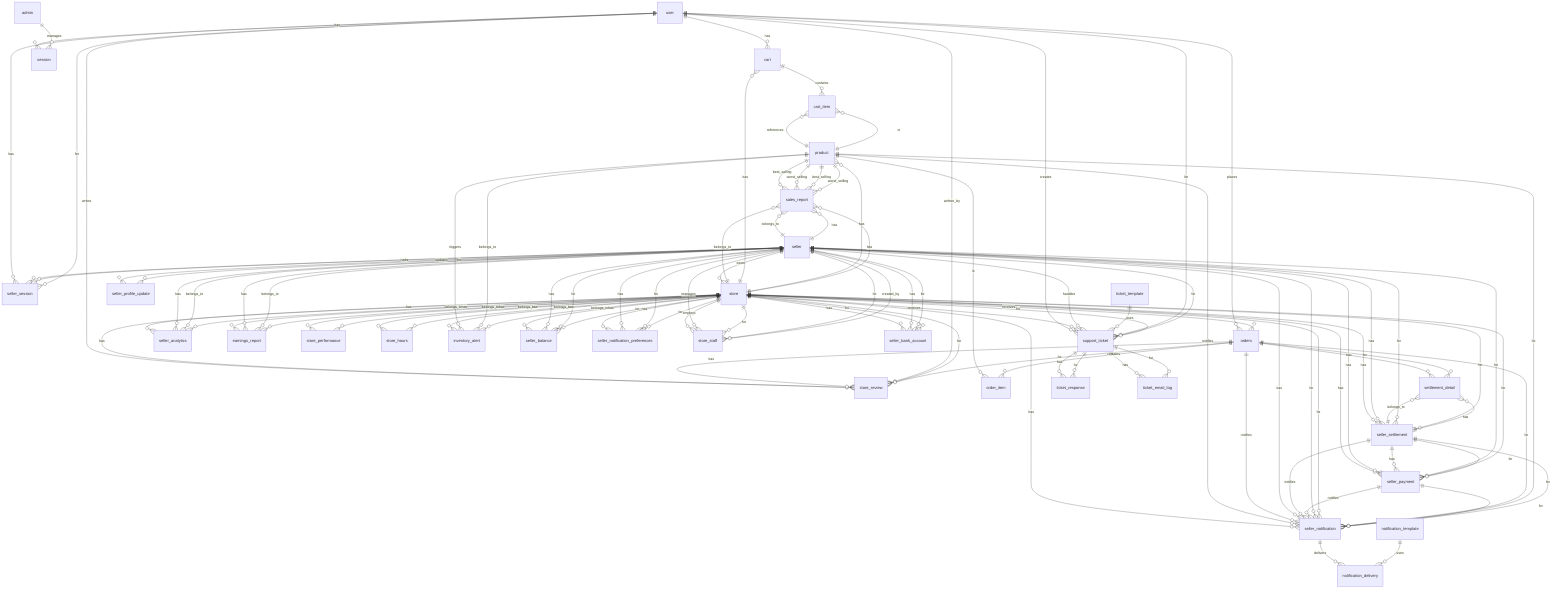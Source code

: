 erDiagram
  user ||--o{ cart : has
  user ||--o{ orders : places
  user ||--o{ store_review : writes
  user ||--o{ session : has
  user ||--o{ support_ticket : creates
  user ||--o{ seller_session : has

  admin ||--o{ session : manages

  store ||--o{ cart : has
  store ||--o{ product : has
  store ||--o{ orders : receives
  store ||--o{ seller_analytics : has
  store ||--o{ sales_report : has
  store ||--o{ earnings_report : has
  store ||--o{ store_performance : has
  store ||--o{ store_hours : has
  store ||--o{ inventory_alert : has
  store ||--o{ store_review : has
  store ||--o{ seller_settlement : has
  store ||--o{ seller_payment : has
  store ||--o{ seller_balance : has
  store ||--o{ seller_notification : has
  store ||--o{ seller_notification_preferences : has
  store ||--o{ store_staff : employs
  store ||--o{ seller_bank_account : has
  store ||--o{ support_ticket : receives

  cart ||--o{ cart_item : contains
  cart_item }o--|| product : references

  product ||--o{ cart_item : in
  product ||--o{ order_item : in
  product ||--o{ sales_report : best_selling
  product ||--o{ sales_report : worst_selling
  product ||--o{ inventory_alert : triggers
  product ||--o{ seller_notification : notifies

  orders ||--o{ order_item : contains
  orders ||--o{ store_review : has
  orders ||--o{ settlement_detail : has
  orders ||--o{ seller_notification : notifies

  seller ||--o{ store : owns
  seller ||--o{ seller_analytics : has
  seller ||--o{ sales_report : has
  seller ||--o{ earnings_report : has
  seller ||--o{ seller_settlement : has
  seller ||--o{ seller_payment : has
  seller ||--o{ seller_balance : has
  seller ||--o{ seller_notification : has
  seller ||--o{ seller_notification_preferences : has
  seller ||--o{ store_staff : manages
  seller ||--o{ seller_bank_account : has
  seller ||--o{ seller_profile_update : updates
  seller ||--o{ seller_session : has
  seller ||--o{ support_ticket : handles

  seller_analytics }o--|| seller : belongs_to
  seller_analytics }o--|| store : belongs_to

  sales_report }o--|| seller : belongs_to
  sales_report }o--|| store : belongs_to
  sales_report }o--|| product : best_selling
  sales_report }o--|| product : worst_selling

  earnings_report }o--|| seller : belongs_to
  earnings_report }o--|| store : belongs_to

  store_performance }o--|| store : belongs_to

  store_hours }o--|| store : belongs_to

  inventory_alert }o--|| product : belongs_to
  inventory_alert }o--|| store : belongs_to

  store_review }o--|| user : written_by
  store_review }o--|| store : for
  store_review }o--|| orders : for

  seller_settlement }o--|| seller : for
  seller_settlement }o--|| store : for
  seller_settlement ||--o{ settlement_detail : has
  seller_settlement ||--o{ seller_payment : has
  seller_settlement ||--o{ seller_notification : notifies

  settlement_detail }o--|| seller_settlement : belongs_to
  settlement_detail }o--|| orders : for

  seller_payment }o--|| seller : for
  seller_payment }o--|| store : for
  seller_payment }o--|| seller_settlement : for
  seller_payment ||--o{ seller_notification : notifies

  seller_balance }o--|| seller : for
  seller_balance }o--|| store : for

  seller_notification }o--|| seller : for
  seller_notification }o--|| store : for
  seller_notification }o--|| orders : for
  seller_notification }o--|| product : for
  seller_notification }o--|| seller_payment : for
  seller_notification }o--|| seller_settlement : for
  seller_notification ||--o{ notification_delivery : delivers

  seller_notification_preferences }o--|| seller : for
  seller_notification_preferences }o--|| store : for

  notification_template ||--o{ notification_delivery : uses

  store_staff }o--|| store : for
  store_staff }o--|| seller : for
  store_staff }o--|| seller : created_by

  seller_bank_account }o--|| seller : for
  seller_bank_account }o--|| store : for

  seller_profile_update }o--|| seller : for

  seller_session }o--|| seller : for
  seller_session }o--|| user : for

  support_ticket }o--|| user : for
  support_ticket }o--|| seller : for
  support_ticket }o--|| store : for
  support_ticket ||--o{ ticket_response : has
  support_ticket ||--o{ ticket_email_log : has

  ticket_response }o--|| support_ticket : for

  ticket_email_log }o--|| support_ticket : for

  ticket_template ||--o{ support_ticket : uses